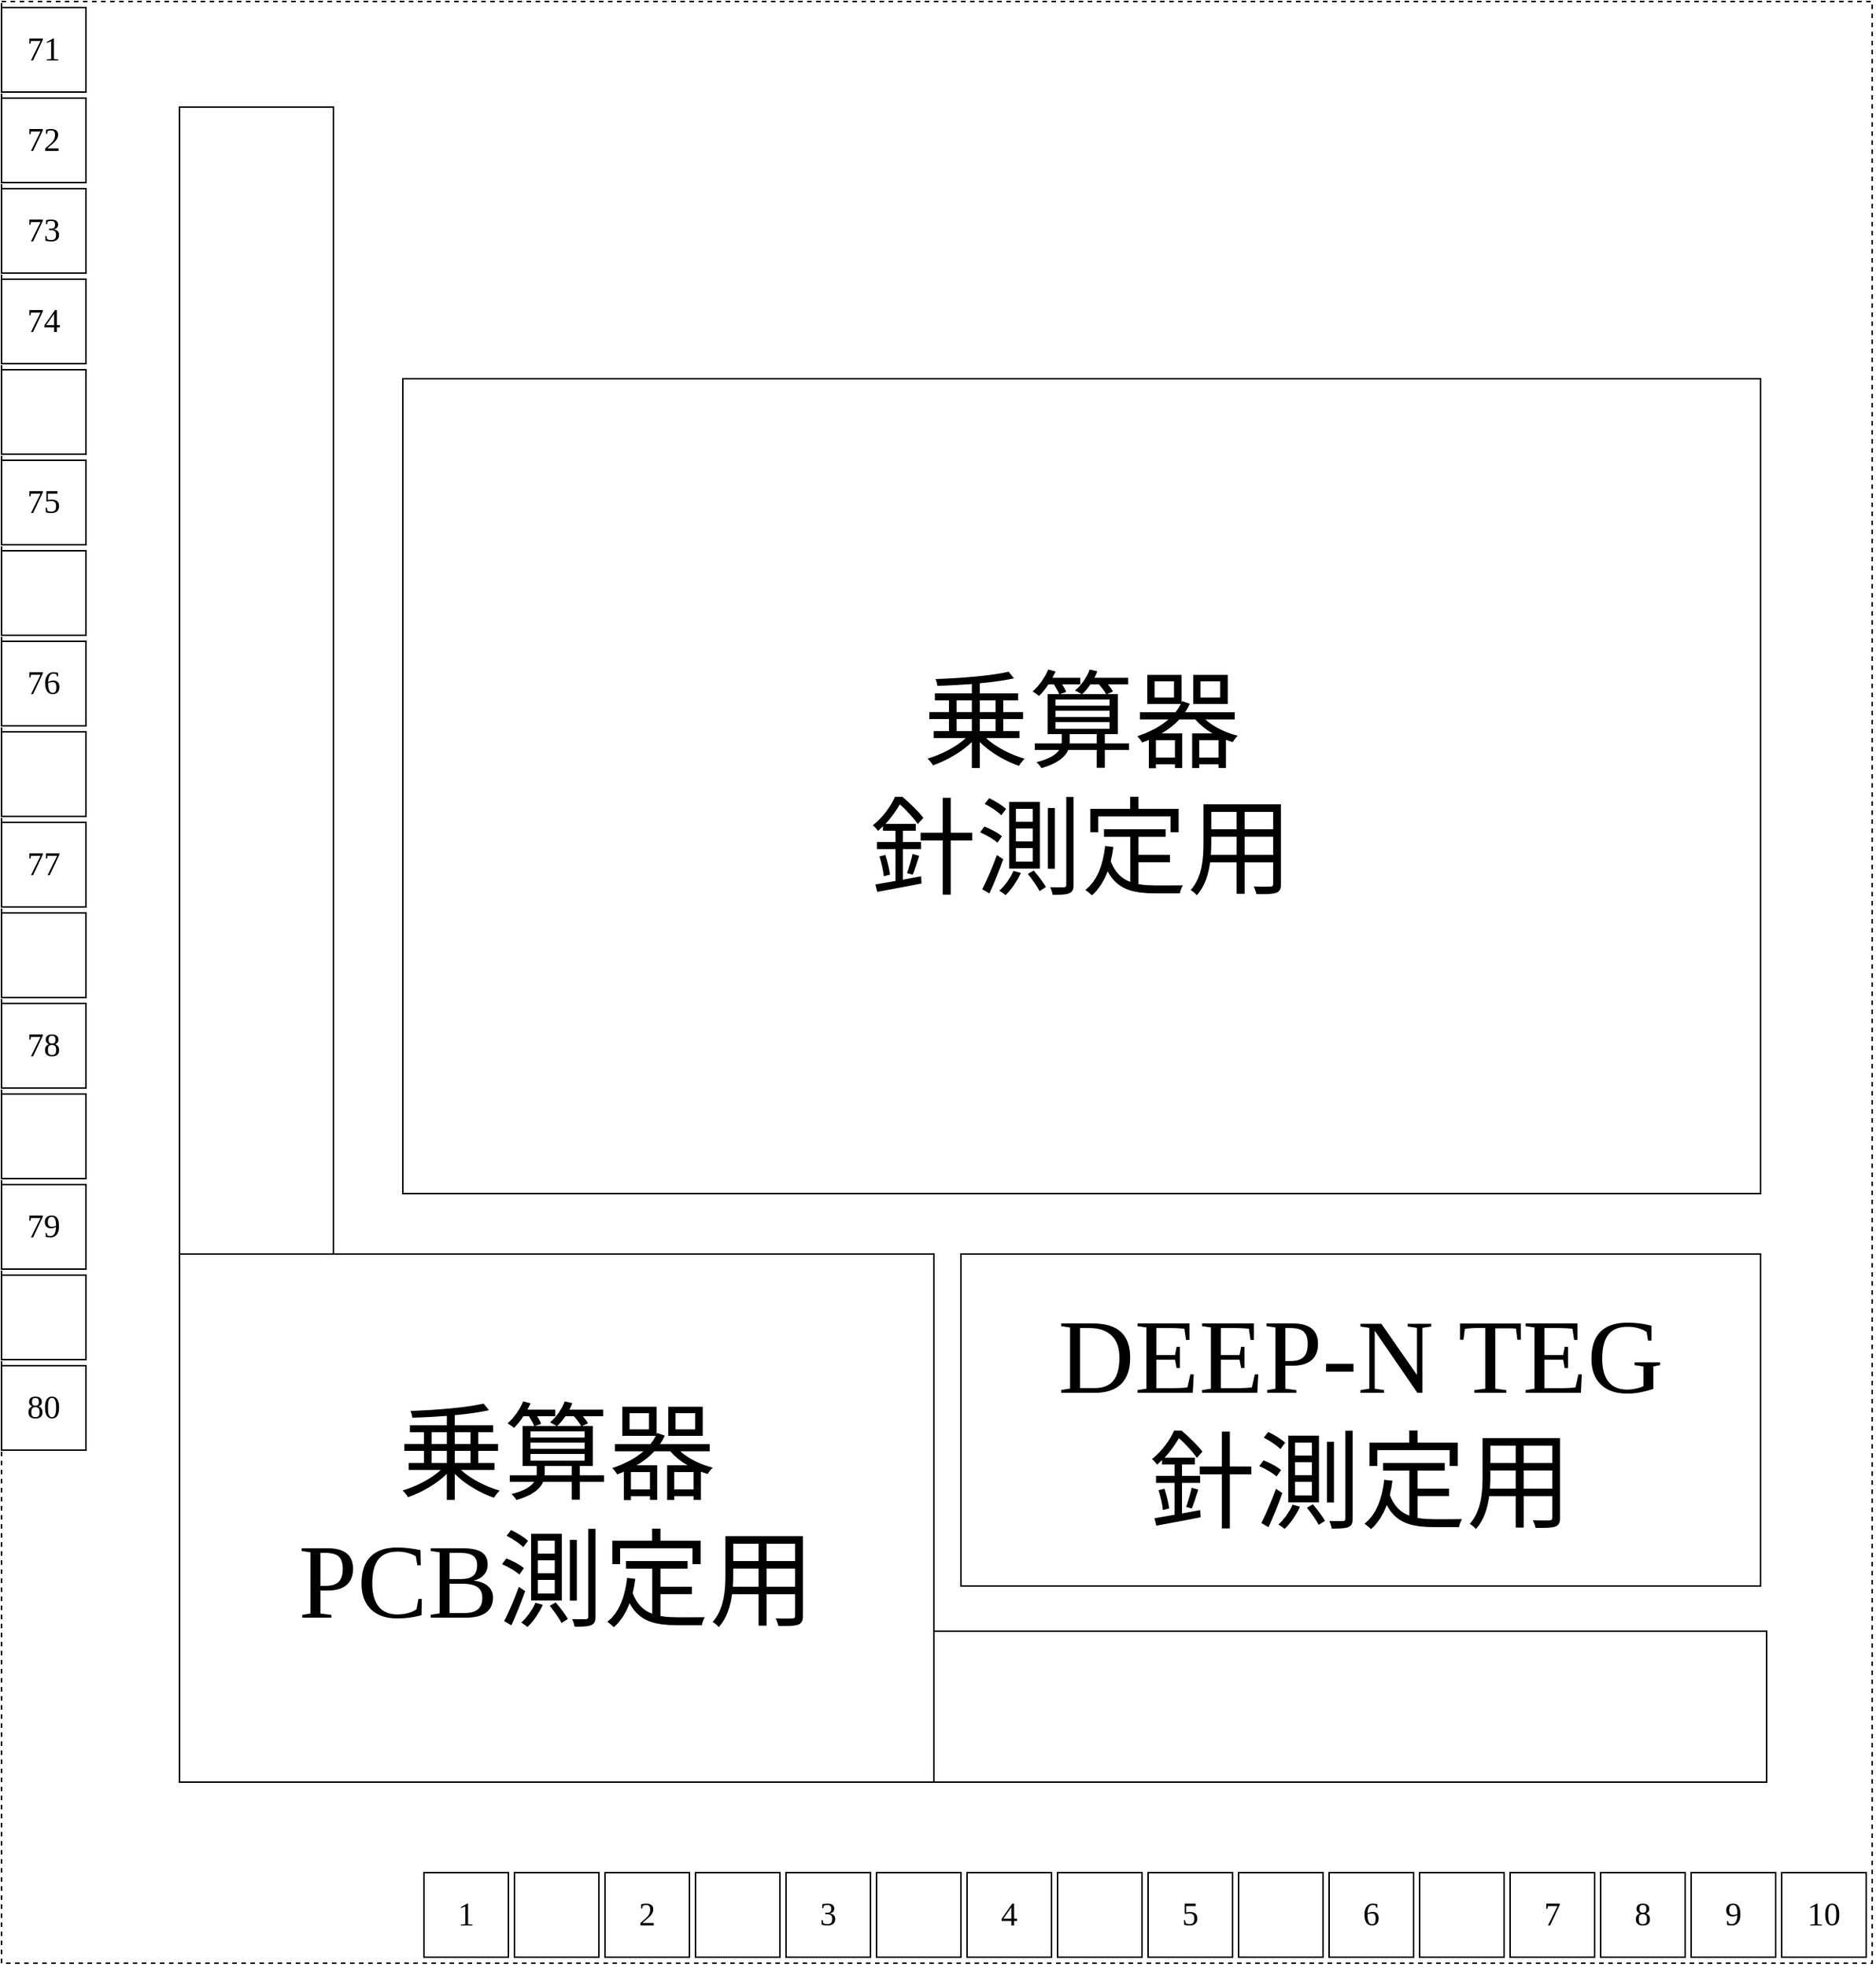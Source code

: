 <mxfile version="20.7.4" type="device"><diagram id="3rz_Y_OwpvtrKPSG0elH" name="ページ1"><mxGraphModel dx="2960" dy="1731" grid="1" gridSize="10" guides="1" tooltips="1" connect="1" arrows="1" fold="1" page="1" pageScale="1" pageWidth="1169" pageHeight="827" math="0" shadow="0"><root><mxCell id="0"/><mxCell id="1" parent="0"/><mxCell id="xFf-qcE-l5wupUHxCL7w-1" value="71" style="whiteSpace=wrap;html=1;aspect=fixed;fontFamily=Times New Roman;fontSize=22;" vertex="1" parent="1"><mxGeometry x="240" y="84" width="56" height="56" as="geometry"/></mxCell><mxCell id="xFf-qcE-l5wupUHxCL7w-2" value="72" style="whiteSpace=wrap;html=1;aspect=fixed;fontFamily=Times New Roman;fontSize=22;" vertex="1" parent="1"><mxGeometry x="240" y="144" width="56" height="56" as="geometry"/></mxCell><mxCell id="xFf-qcE-l5wupUHxCL7w-3" value="73" style="whiteSpace=wrap;html=1;aspect=fixed;fontFamily=Times New Roman;fontSize=22;" vertex="1" parent="1"><mxGeometry x="240" y="204" width="56" height="56" as="geometry"/></mxCell><mxCell id="xFf-qcE-l5wupUHxCL7w-4" value="74" style="whiteSpace=wrap;html=1;aspect=fixed;fontFamily=Times New Roman;fontSize=22;" vertex="1" parent="1"><mxGeometry x="240" y="264" width="56" height="56" as="geometry"/></mxCell><mxCell id="xFf-qcE-l5wupUHxCL7w-5" value="" style="whiteSpace=wrap;html=1;aspect=fixed;fontFamily=Times New Roman;fontSize=22;" vertex="1" parent="1"><mxGeometry x="240" y="324" width="56" height="56" as="geometry"/></mxCell><mxCell id="xFf-qcE-l5wupUHxCL7w-6" value="75" style="whiteSpace=wrap;html=1;aspect=fixed;fontFamily=Times New Roman;fontSize=22;" vertex="1" parent="1"><mxGeometry x="240" y="384" width="56" height="56" as="geometry"/></mxCell><mxCell id="xFf-qcE-l5wupUHxCL7w-7" value="" style="whiteSpace=wrap;html=1;aspect=fixed;fontFamily=Times New Roman;fontSize=22;" vertex="1" parent="1"><mxGeometry x="240" y="444" width="56" height="56" as="geometry"/></mxCell><mxCell id="xFf-qcE-l5wupUHxCL7w-8" value="76" style="whiteSpace=wrap;html=1;aspect=fixed;fontFamily=Times New Roman;fontSize=22;" vertex="1" parent="1"><mxGeometry x="240" y="504" width="56" height="56" as="geometry"/></mxCell><mxCell id="xFf-qcE-l5wupUHxCL7w-9" value="" style="whiteSpace=wrap;html=1;aspect=fixed;fontFamily=Times New Roman;fontSize=22;" vertex="1" parent="1"><mxGeometry x="240" y="564" width="56" height="56" as="geometry"/></mxCell><mxCell id="xFf-qcE-l5wupUHxCL7w-10" value="77" style="whiteSpace=wrap;html=1;aspect=fixed;fontFamily=Times New Roman;fontSize=22;" vertex="1" parent="1"><mxGeometry x="240" y="624" width="56" height="56" as="geometry"/></mxCell><mxCell id="xFf-qcE-l5wupUHxCL7w-11" value="" style="whiteSpace=wrap;html=1;aspect=fixed;fontFamily=Times New Roman;fontSize=22;" vertex="1" parent="1"><mxGeometry x="240" y="684" width="56" height="56" as="geometry"/></mxCell><mxCell id="xFf-qcE-l5wupUHxCL7w-12" value="78" style="whiteSpace=wrap;html=1;aspect=fixed;fontFamily=Times New Roman;fontSize=22;" vertex="1" parent="1"><mxGeometry x="240" y="744" width="56" height="56" as="geometry"/></mxCell><mxCell id="xFf-qcE-l5wupUHxCL7w-13" value="" style="whiteSpace=wrap;html=1;aspect=fixed;fontFamily=Times New Roman;fontSize=22;" vertex="1" parent="1"><mxGeometry x="240" y="804" width="56" height="56" as="geometry"/></mxCell><mxCell id="xFf-qcE-l5wupUHxCL7w-14" value="79" style="whiteSpace=wrap;html=1;aspect=fixed;fontFamily=Times New Roman;fontSize=22;" vertex="1" parent="1"><mxGeometry x="240" y="864" width="56" height="56" as="geometry"/></mxCell><mxCell id="xFf-qcE-l5wupUHxCL7w-15" value="" style="whiteSpace=wrap;html=1;aspect=fixed;fontFamily=Times New Roman;fontSize=22;" vertex="1" parent="1"><mxGeometry x="240" y="924" width="56" height="56" as="geometry"/></mxCell><mxCell id="xFf-qcE-l5wupUHxCL7w-16" value="80" style="whiteSpace=wrap;html=1;aspect=fixed;fontFamily=Times New Roman;fontSize=22;" vertex="1" parent="1"><mxGeometry x="240" y="984" width="56" height="56" as="geometry"/></mxCell><mxCell id="xFf-qcE-l5wupUHxCL7w-51" value="1" style="whiteSpace=wrap;html=1;aspect=fixed;fontFamily=Times New Roman;fontSize=22;" vertex="1" parent="1"><mxGeometry x="520" y="1320" width="56" height="56" as="geometry"/></mxCell><mxCell id="xFf-qcE-l5wupUHxCL7w-52" value="" style="whiteSpace=wrap;html=1;aspect=fixed;fontFamily=Times New Roman;fontSize=22;" vertex="1" parent="1"><mxGeometry x="580" y="1320" width="56" height="56" as="geometry"/></mxCell><mxCell id="xFf-qcE-l5wupUHxCL7w-53" value="2" style="whiteSpace=wrap;html=1;aspect=fixed;fontFamily=Times New Roman;fontSize=22;" vertex="1" parent="1"><mxGeometry x="640" y="1320" width="56" height="56" as="geometry"/></mxCell><mxCell id="xFf-qcE-l5wupUHxCL7w-54" value="" style="whiteSpace=wrap;html=1;aspect=fixed;fontFamily=Times New Roman;fontSize=22;" vertex="1" parent="1"><mxGeometry x="700" y="1320" width="56" height="56" as="geometry"/></mxCell><mxCell id="xFf-qcE-l5wupUHxCL7w-55" value="3" style="whiteSpace=wrap;html=1;aspect=fixed;fontFamily=Times New Roman;fontSize=22;" vertex="1" parent="1"><mxGeometry x="760" y="1320" width="56" height="56" as="geometry"/></mxCell><mxCell id="xFf-qcE-l5wupUHxCL7w-56" value="" style="whiteSpace=wrap;html=1;aspect=fixed;fontFamily=Times New Roman;fontSize=22;" vertex="1" parent="1"><mxGeometry x="820" y="1320" width="56" height="56" as="geometry"/></mxCell><mxCell id="xFf-qcE-l5wupUHxCL7w-57" value="4" style="whiteSpace=wrap;html=1;aspect=fixed;fontFamily=Times New Roman;fontSize=22;" vertex="1" parent="1"><mxGeometry x="880" y="1320" width="56" height="56" as="geometry"/></mxCell><mxCell id="xFf-qcE-l5wupUHxCL7w-58" value="" style="whiteSpace=wrap;html=1;aspect=fixed;fontFamily=Times New Roman;fontSize=22;" vertex="1" parent="1"><mxGeometry x="940" y="1320" width="56" height="56" as="geometry"/></mxCell><mxCell id="xFf-qcE-l5wupUHxCL7w-59" value="5" style="whiteSpace=wrap;html=1;aspect=fixed;fontFamily=Times New Roman;fontSize=22;" vertex="1" parent="1"><mxGeometry x="1000" y="1320" width="56" height="56" as="geometry"/></mxCell><mxCell id="xFf-qcE-l5wupUHxCL7w-60" value="" style="whiteSpace=wrap;html=1;aspect=fixed;fontFamily=Times New Roman;fontSize=22;" vertex="1" parent="1"><mxGeometry x="1060" y="1320" width="56" height="56" as="geometry"/></mxCell><mxCell id="xFf-qcE-l5wupUHxCL7w-61" value="6" style="whiteSpace=wrap;html=1;aspect=fixed;fontFamily=Times New Roman;fontSize=22;" vertex="1" parent="1"><mxGeometry x="1120" y="1320" width="56" height="56" as="geometry"/></mxCell><mxCell id="xFf-qcE-l5wupUHxCL7w-62" value="" style="whiteSpace=wrap;html=1;aspect=fixed;fontFamily=Times New Roman;fontSize=22;" vertex="1" parent="1"><mxGeometry x="1180" y="1320" width="56" height="56" as="geometry"/></mxCell><mxCell id="xFf-qcE-l5wupUHxCL7w-63" value="7" style="whiteSpace=wrap;html=1;aspect=fixed;fontFamily=Times New Roman;fontSize=22;" vertex="1" parent="1"><mxGeometry x="1240" y="1320" width="56" height="56" as="geometry"/></mxCell><mxCell id="xFf-qcE-l5wupUHxCL7w-64" value="8" style="whiteSpace=wrap;html=1;aspect=fixed;fontFamily=Times New Roman;fontSize=22;" vertex="1" parent="1"><mxGeometry x="1300" y="1320" width="56" height="56" as="geometry"/></mxCell><mxCell id="xFf-qcE-l5wupUHxCL7w-65" value="9" style="whiteSpace=wrap;html=1;aspect=fixed;fontFamily=Times New Roman;fontSize=22;" vertex="1" parent="1"><mxGeometry x="1360" y="1320" width="56" height="56" as="geometry"/></mxCell><mxCell id="xFf-qcE-l5wupUHxCL7w-66" value="10" style="whiteSpace=wrap;html=1;aspect=fixed;fontFamily=Times New Roman;fontSize=22;" vertex="1" parent="1"><mxGeometry x="1420" y="1320" width="56" height="56" as="geometry"/></mxCell><mxCell id="xFf-qcE-l5wupUHxCL7w-70" value="乗算器&lt;br&gt;針測定用" style="rounded=0;whiteSpace=wrap;html=1;strokeColor=default;fontFamily=Times New Roman;fontSize=70;fontColor=default;fillColor=default;" vertex="1" parent="1"><mxGeometry x="506" y="330" width="900" height="540" as="geometry"/></mxCell><mxCell id="xFf-qcE-l5wupUHxCL7w-71" value="" style="endArrow=none;dashed=1;html=1;rounded=0;fontFamily=Times New Roman;fontSize=22;fontColor=default;" edge="1" parent="1"><mxGeometry width="50" height="50" relative="1" as="geometry"><mxPoint x="240" y="80" as="sourcePoint"/><mxPoint x="240" y="80" as="targetPoint"/><Array as="points"><mxPoint x="1480" y="80"/><mxPoint x="1480" y="1380"/><mxPoint x="240" y="1380"/></Array></mxGeometry></mxCell><mxCell id="xFf-qcE-l5wupUHxCL7w-73" value="乗算器&lt;br&gt;PCB測定用" style="rounded=0;whiteSpace=wrap;html=1;strokeColor=default;fontFamily=Times New Roman;fontSize=70;fontColor=default;fillColor=default;" vertex="1" parent="1"><mxGeometry x="358" y="910" width="500" height="350" as="geometry"/></mxCell><mxCell id="xFf-qcE-l5wupUHxCL7w-74" value="" style="rounded=0;whiteSpace=wrap;html=1;strokeColor=default;fontFamily=Times New Roman;fontSize=22;fontColor=default;fillColor=default;" vertex="1" parent="1"><mxGeometry x="858" y="1160" width="552" height="100" as="geometry"/></mxCell><mxCell id="xFf-qcE-l5wupUHxCL7w-75" value="" style="rounded=0;whiteSpace=wrap;html=1;strokeColor=default;fontFamily=Times New Roman;fontSize=22;fontColor=default;fillColor=default;" vertex="1" parent="1"><mxGeometry x="358" y="150" width="102" height="760" as="geometry"/></mxCell><mxCell id="xFf-qcE-l5wupUHxCL7w-76" value="DEEP-N TEG&lt;br&gt;針測定用" style="rounded=0;whiteSpace=wrap;html=1;strokeColor=default;fontFamily=Times New Roman;fontSize=70;fontColor=default;fillColor=default;" vertex="1" parent="1"><mxGeometry x="876" y="910" width="530" height="220" as="geometry"/></mxCell></root></mxGraphModel></diagram></mxfile>